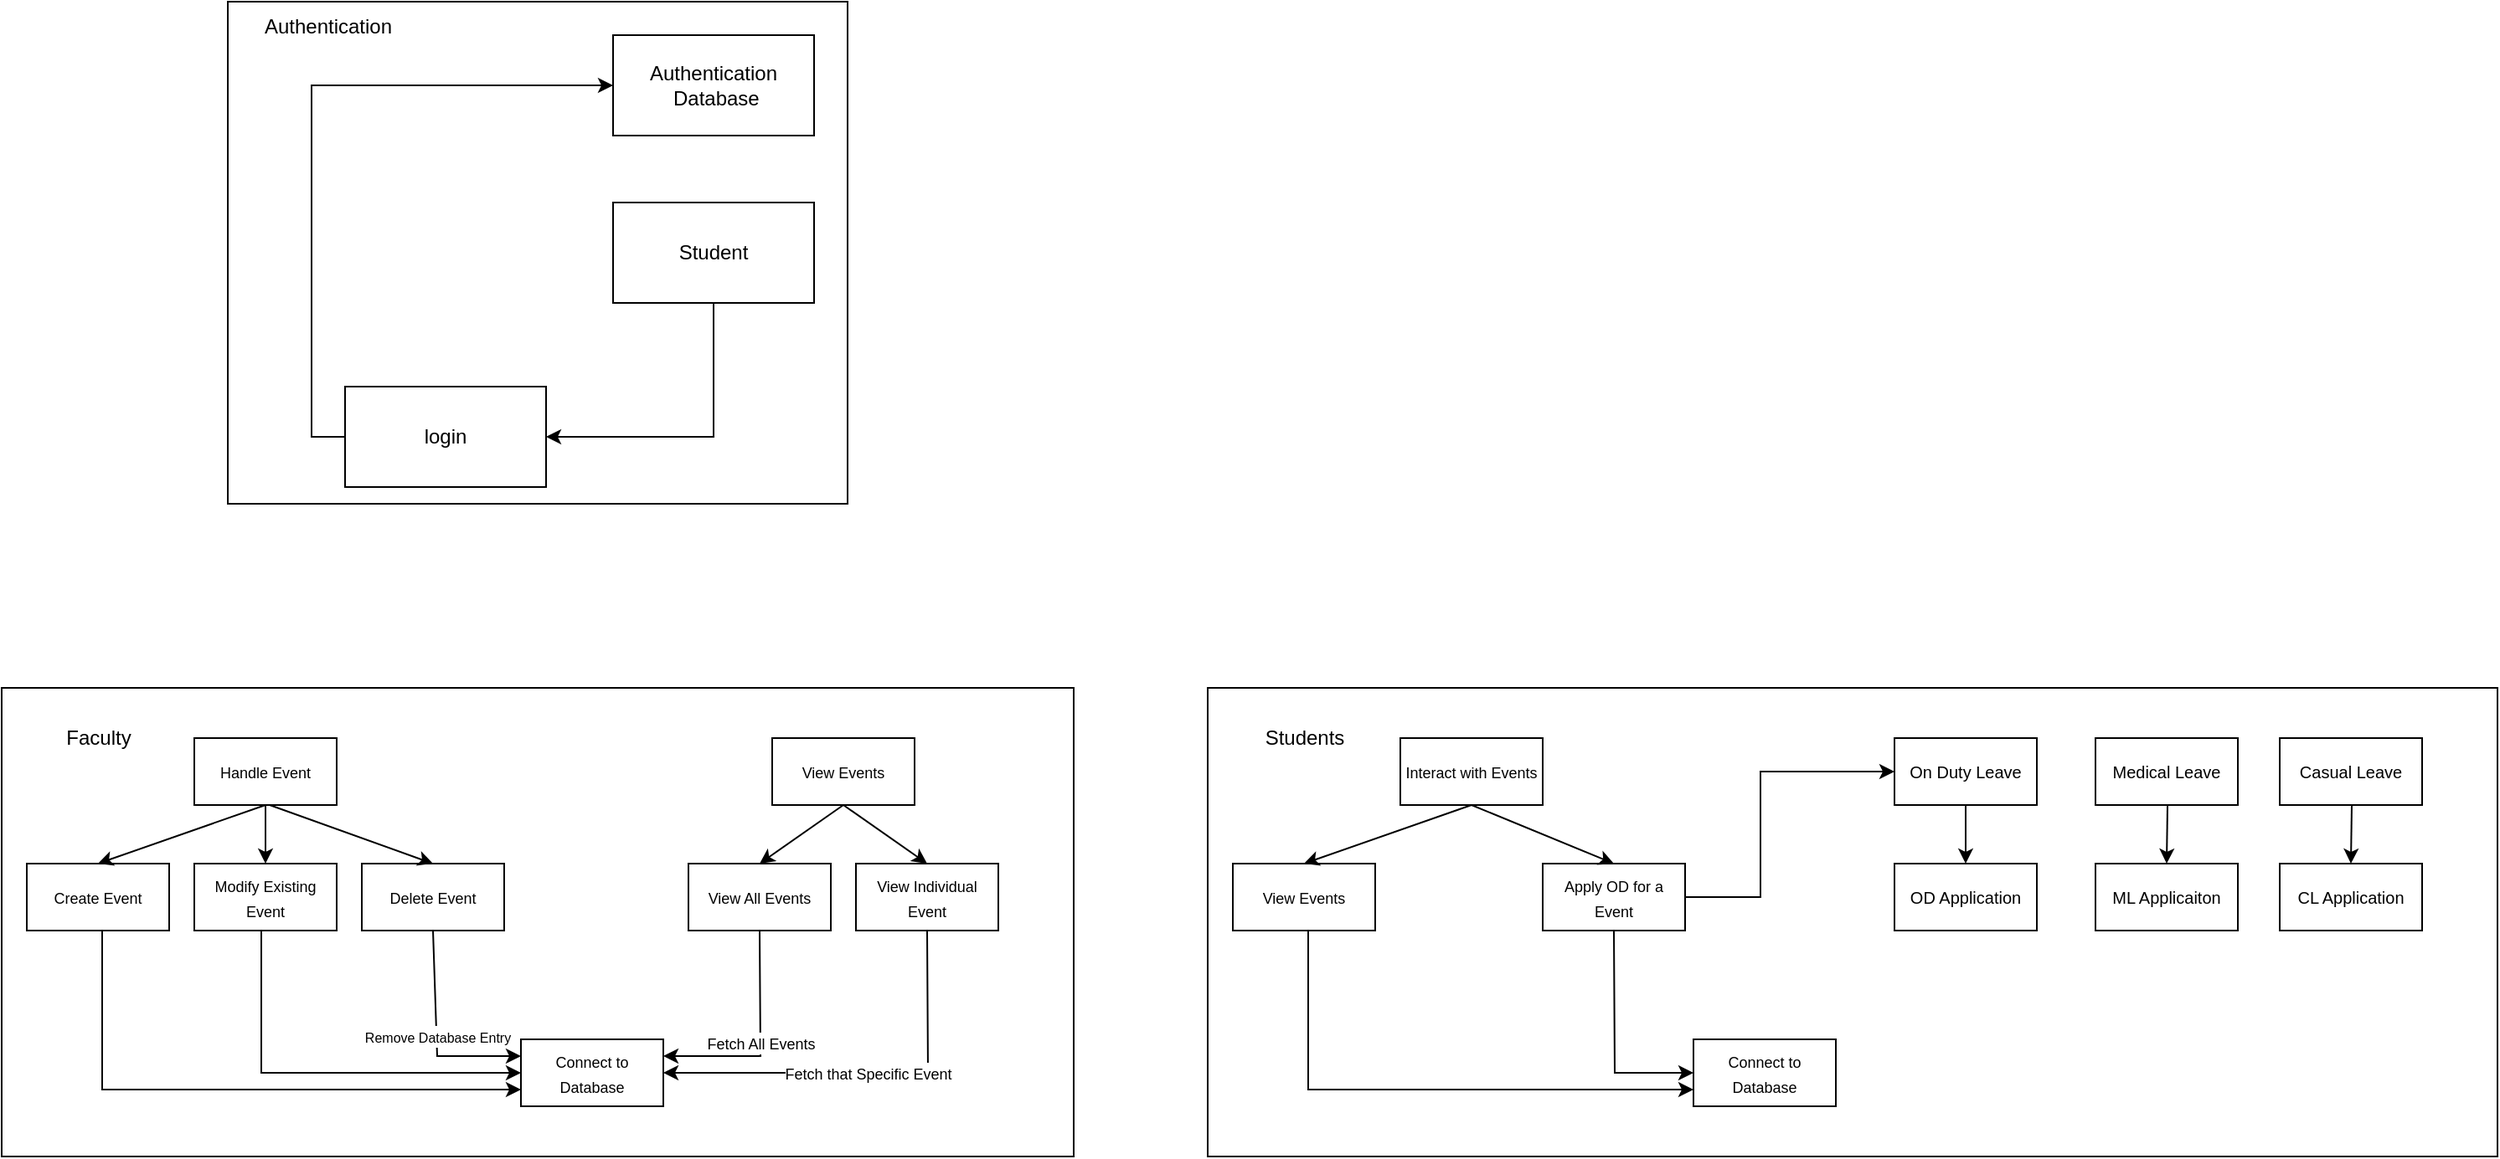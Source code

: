 <mxfile version="21.3.4" type="github">
  <diagram name="Page-1" id="e6GKfEfCSmbbXhmYiS7S">
    <mxGraphModel dx="875" dy="458" grid="1" gridSize="10" guides="1" tooltips="1" connect="1" arrows="1" fold="1" page="1" pageScale="1" pageWidth="850" pageHeight="1100" math="0" shadow="0">
      <root>
        <mxCell id="0" />
        <mxCell id="1" parent="0" />
        <mxCell id="_3qlMYkyY0_uglncItlu-45" value="" style="rounded=0;whiteSpace=wrap;html=1;" vertex="1" parent="1">
          <mxGeometry x="145" y="110" width="370" height="300" as="geometry" />
        </mxCell>
        <mxCell id="_3qlMYkyY0_uglncItlu-44" value="" style="rounded=0;whiteSpace=wrap;html=1;" vertex="1" parent="1">
          <mxGeometry x="10" y="520" width="640" height="280" as="geometry" />
        </mxCell>
        <mxCell id="_3qlMYkyY0_uglncItlu-1" value="Student" style="rounded=0;whiteSpace=wrap;html=1;" vertex="1" parent="1">
          <mxGeometry x="375" y="230" width="120" height="60" as="geometry" />
        </mxCell>
        <mxCell id="_3qlMYkyY0_uglncItlu-2" value="Authentication&lt;br&gt;&amp;nbsp;Database&lt;br&gt;" style="rounded=0;whiteSpace=wrap;html=1;" vertex="1" parent="1">
          <mxGeometry x="375" y="130" width="120" height="60" as="geometry" />
        </mxCell>
        <mxCell id="_3qlMYkyY0_uglncItlu-8" style="edgeStyle=orthogonalEdgeStyle;rounded=0;orthogonalLoop=1;jettySize=auto;html=1;exitX=0;exitY=0.5;exitDx=0;exitDy=0;entryX=0;entryY=0.5;entryDx=0;entryDy=0;" edge="1" parent="1" source="_3qlMYkyY0_uglncItlu-3" target="_3qlMYkyY0_uglncItlu-2">
          <mxGeometry relative="1" as="geometry">
            <mxPoint x="165" y="150" as="targetPoint" />
          </mxGeometry>
        </mxCell>
        <mxCell id="_3qlMYkyY0_uglncItlu-3" value="login" style="rounded=0;whiteSpace=wrap;html=1;" vertex="1" parent="1">
          <mxGeometry x="215" y="340" width="120" height="60" as="geometry" />
        </mxCell>
        <mxCell id="_3qlMYkyY0_uglncItlu-5" value="" style="endArrow=classic;html=1;rounded=0;exitX=0.5;exitY=1;exitDx=0;exitDy=0;entryX=1;entryY=0.5;entryDx=0;entryDy=0;" edge="1" parent="1" source="_3qlMYkyY0_uglncItlu-1" target="_3qlMYkyY0_uglncItlu-3">
          <mxGeometry width="50" height="50" relative="1" as="geometry">
            <mxPoint x="425" y="380" as="sourcePoint" />
            <mxPoint x="475" y="330" as="targetPoint" />
            <Array as="points">
              <mxPoint x="435" y="370" />
            </Array>
          </mxGeometry>
        </mxCell>
        <mxCell id="_3qlMYkyY0_uglncItlu-10" value="Authentication" style="text;html=1;strokeColor=none;fillColor=none;align=center;verticalAlign=middle;whiteSpace=wrap;rounded=0;" vertex="1" parent="1">
          <mxGeometry x="175" y="110" width="60" height="30" as="geometry" />
        </mxCell>
        <mxCell id="_3qlMYkyY0_uglncItlu-12" value="&lt;font style=&quot;font-size: 9px;&quot;&gt;View Events&lt;/font&gt;" style="rounded=0;whiteSpace=wrap;html=1;" vertex="1" parent="1">
          <mxGeometry x="470" y="550" width="85" height="40" as="geometry" />
        </mxCell>
        <mxCell id="_3qlMYkyY0_uglncItlu-13" value="&lt;font style=&quot;font-size: 9px;&quot;&gt;View All Events&lt;/font&gt;" style="rounded=0;whiteSpace=wrap;html=1;" vertex="1" parent="1">
          <mxGeometry x="420" y="625" width="85" height="40" as="geometry" />
        </mxCell>
        <mxCell id="_3qlMYkyY0_uglncItlu-14" value="&lt;font style=&quot;font-size: 9px;&quot;&gt;View Individual Event&lt;/font&gt;" style="rounded=0;whiteSpace=wrap;html=1;" vertex="1" parent="1">
          <mxGeometry x="520" y="625" width="85" height="40" as="geometry" />
        </mxCell>
        <mxCell id="_3qlMYkyY0_uglncItlu-19" value="" style="endArrow=classic;html=1;rounded=0;exitX=0.5;exitY=1;exitDx=0;exitDy=0;entryX=0.5;entryY=0;entryDx=0;entryDy=0;" edge="1" parent="1" source="_3qlMYkyY0_uglncItlu-12" target="_3qlMYkyY0_uglncItlu-13">
          <mxGeometry width="50" height="50" relative="1" as="geometry">
            <mxPoint x="460" y="620" as="sourcePoint" />
            <mxPoint x="510" y="570" as="targetPoint" />
          </mxGeometry>
        </mxCell>
        <mxCell id="_3qlMYkyY0_uglncItlu-20" value="" style="endArrow=classic;html=1;rounded=0;exitX=0.5;exitY=1;exitDx=0;exitDy=0;entryX=0.5;entryY=0;entryDx=0;entryDy=0;" edge="1" parent="1" source="_3qlMYkyY0_uglncItlu-12" target="_3qlMYkyY0_uglncItlu-14">
          <mxGeometry width="50" height="50" relative="1" as="geometry">
            <mxPoint x="523" y="600" as="sourcePoint" />
            <mxPoint x="473" y="635" as="targetPoint" />
          </mxGeometry>
        </mxCell>
        <mxCell id="_3qlMYkyY0_uglncItlu-22" value="&lt;font style=&quot;font-size: 9px;&quot;&gt;Connect to Database&lt;/font&gt;" style="rounded=0;whiteSpace=wrap;html=1;" vertex="1" parent="1">
          <mxGeometry x="320" y="730" width="85" height="40" as="geometry" />
        </mxCell>
        <mxCell id="_3qlMYkyY0_uglncItlu-24" value="&lt;font style=&quot;font-size: 9px;&quot;&gt;Handle Event&lt;/font&gt;" style="rounded=0;whiteSpace=wrap;html=1;" vertex="1" parent="1">
          <mxGeometry x="125" y="550" width="85" height="40" as="geometry" />
        </mxCell>
        <mxCell id="_3qlMYkyY0_uglncItlu-25" value="&lt;font style=&quot;font-size: 9px;&quot;&gt;Create Event&lt;/font&gt;" style="rounded=0;whiteSpace=wrap;html=1;" vertex="1" parent="1">
          <mxGeometry x="25" y="625" width="85" height="40" as="geometry" />
        </mxCell>
        <mxCell id="_3qlMYkyY0_uglncItlu-26" value="&lt;font style=&quot;font-size: 9px;&quot;&gt;Modify Existing Event&lt;/font&gt;" style="rounded=0;whiteSpace=wrap;html=1;" vertex="1" parent="1">
          <mxGeometry x="125" y="625" width="85" height="40" as="geometry" />
        </mxCell>
        <mxCell id="_3qlMYkyY0_uglncItlu-27" value="" style="endArrow=classic;html=1;rounded=0;exitX=0.5;exitY=1;exitDx=0;exitDy=0;entryX=0.5;entryY=0;entryDx=0;entryDy=0;" edge="1" parent="1" source="_3qlMYkyY0_uglncItlu-24" target="_3qlMYkyY0_uglncItlu-25">
          <mxGeometry width="50" height="50" relative="1" as="geometry">
            <mxPoint x="65" y="620" as="sourcePoint" />
            <mxPoint x="115" y="570" as="targetPoint" />
          </mxGeometry>
        </mxCell>
        <mxCell id="_3qlMYkyY0_uglncItlu-28" value="" style="endArrow=classic;html=1;rounded=0;exitX=0.5;exitY=1;exitDx=0;exitDy=0;entryX=0.5;entryY=0;entryDx=0;entryDy=0;" edge="1" parent="1" source="_3qlMYkyY0_uglncItlu-24" target="_3qlMYkyY0_uglncItlu-26">
          <mxGeometry width="50" height="50" relative="1" as="geometry">
            <mxPoint x="128" y="600" as="sourcePoint" />
            <mxPoint x="78" y="635" as="targetPoint" />
          </mxGeometry>
        </mxCell>
        <mxCell id="_3qlMYkyY0_uglncItlu-29" value="&lt;font style=&quot;font-size: 9px;&quot;&gt;Delete Event&lt;/font&gt;" style="rounded=0;whiteSpace=wrap;html=1;" vertex="1" parent="1">
          <mxGeometry x="225" y="625" width="85" height="40" as="geometry" />
        </mxCell>
        <mxCell id="_3qlMYkyY0_uglncItlu-30" value="" style="endArrow=classic;html=1;rounded=0;entryX=0.5;entryY=0;entryDx=0;entryDy=0;" edge="1" parent="1" target="_3qlMYkyY0_uglncItlu-29">
          <mxGeometry width="50" height="50" relative="1" as="geometry">
            <mxPoint x="170" y="590" as="sourcePoint" />
            <mxPoint x="178" y="635" as="targetPoint" />
          </mxGeometry>
        </mxCell>
        <mxCell id="_3qlMYkyY0_uglncItlu-31" value="" style="endArrow=classic;html=1;rounded=0;exitX=0.5;exitY=1;exitDx=0;exitDy=0;entryX=0;entryY=0.5;entryDx=0;entryDy=0;" edge="1" parent="1" target="_3qlMYkyY0_uglncItlu-22">
          <mxGeometry width="50" height="50" relative="1" as="geometry">
            <mxPoint x="165" y="665" as="sourcePoint" />
            <mxPoint x="60" y="750" as="targetPoint" />
            <Array as="points">
              <mxPoint x="165" y="750" />
            </Array>
          </mxGeometry>
        </mxCell>
        <mxCell id="_3qlMYkyY0_uglncItlu-32" value="" style="endArrow=classic;html=1;rounded=0;exitX=0.5;exitY=1;exitDx=0;exitDy=0;entryX=0;entryY=0.75;entryDx=0;entryDy=0;" edge="1" parent="1" target="_3qlMYkyY0_uglncItlu-22">
          <mxGeometry width="50" height="50" relative="1" as="geometry">
            <mxPoint x="70" y="665" as="sourcePoint" />
            <mxPoint x="178" y="750" as="targetPoint" />
            <Array as="points">
              <mxPoint x="70" y="760" />
            </Array>
          </mxGeometry>
        </mxCell>
        <mxCell id="_3qlMYkyY0_uglncItlu-38" value="" style="endArrow=classic;html=1;rounded=0;entryX=1;entryY=0.25;entryDx=0;entryDy=0;exitX=0.5;exitY=1;exitDx=0;exitDy=0;" edge="1" parent="1" source="_3qlMYkyY0_uglncItlu-13" target="_3qlMYkyY0_uglncItlu-22">
          <mxGeometry relative="1" as="geometry">
            <mxPoint x="320" y="550" as="sourcePoint" />
            <mxPoint x="420" y="550" as="targetPoint" />
            <Array as="points">
              <mxPoint x="463" y="740" />
            </Array>
          </mxGeometry>
        </mxCell>
        <mxCell id="_3qlMYkyY0_uglncItlu-39" value="&lt;font style=&quot;font-size: 9px;&quot;&gt;Fetch All Events&lt;/font&gt;" style="edgeLabel;resizable=0;html=1;align=center;verticalAlign=middle;" connectable="0" vertex="1" parent="_3qlMYkyY0_uglncItlu-38">
          <mxGeometry relative="1" as="geometry" />
        </mxCell>
        <mxCell id="_3qlMYkyY0_uglncItlu-40" value="" style="endArrow=classic;html=1;rounded=0;entryX=1;entryY=0.5;entryDx=0;entryDy=0;exitX=0.5;exitY=1;exitDx=0;exitDy=0;" edge="1" parent="1" source="_3qlMYkyY0_uglncItlu-14" target="_3qlMYkyY0_uglncItlu-22">
          <mxGeometry relative="1" as="geometry">
            <mxPoint x="558" y="675" as="sourcePoint" />
            <mxPoint x="500" y="750" as="targetPoint" />
            <Array as="points">
              <mxPoint x="563" y="750" />
            </Array>
          </mxGeometry>
        </mxCell>
        <mxCell id="_3qlMYkyY0_uglncItlu-41" value="&lt;font style=&quot;font-size: 9px;&quot;&gt;Fetch that Specific Event&lt;/font&gt;" style="edgeLabel;resizable=0;html=1;align=center;verticalAlign=middle;" connectable="0" vertex="1" parent="_3qlMYkyY0_uglncItlu-40">
          <mxGeometry relative="1" as="geometry" />
        </mxCell>
        <mxCell id="_3qlMYkyY0_uglncItlu-42" value="" style="endArrow=classic;html=1;rounded=0;exitX=0.5;exitY=1;exitDx=0;exitDy=0;entryX=0;entryY=0.25;entryDx=0;entryDy=0;" edge="1" parent="1" source="_3qlMYkyY0_uglncItlu-29" target="_3qlMYkyY0_uglncItlu-22">
          <mxGeometry relative="1" as="geometry">
            <mxPoint x="320" y="550" as="sourcePoint" />
            <mxPoint x="420" y="550" as="targetPoint" />
            <Array as="points">
              <mxPoint x="270" y="740" />
            </Array>
          </mxGeometry>
        </mxCell>
        <mxCell id="_3qlMYkyY0_uglncItlu-43" value="&lt;font style=&quot;font-size: 8px;&quot;&gt;Remove Database Entry&lt;/font&gt;" style="edgeLabel;resizable=0;html=1;align=center;verticalAlign=middle;" connectable="0" vertex="1" parent="_3qlMYkyY0_uglncItlu-42">
          <mxGeometry relative="1" as="geometry" />
        </mxCell>
        <mxCell id="_3qlMYkyY0_uglncItlu-46" value="Faculty" style="text;html=1;strokeColor=none;fillColor=none;align=center;verticalAlign=middle;whiteSpace=wrap;rounded=0;" vertex="1" parent="1">
          <mxGeometry x="37.5" y="535" width="60" height="30" as="geometry" />
        </mxCell>
        <mxCell id="_3qlMYkyY0_uglncItlu-70" value="" style="rounded=0;whiteSpace=wrap;html=1;" vertex="1" parent="1">
          <mxGeometry x="730" y="520" width="770" height="280" as="geometry" />
        </mxCell>
        <mxCell id="_3qlMYkyY0_uglncItlu-71" value="&lt;font size=&quot;1&quot;&gt;Medical Leave&lt;/font&gt;" style="rounded=0;whiteSpace=wrap;html=1;" vertex="1" parent="1">
          <mxGeometry x="1260" y="550" width="85" height="40" as="geometry" />
        </mxCell>
        <mxCell id="_3qlMYkyY0_uglncItlu-76" value="&lt;font style=&quot;font-size: 9px;&quot;&gt;Connect to Database&lt;/font&gt;" style="rounded=0;whiteSpace=wrap;html=1;" vertex="1" parent="1">
          <mxGeometry x="1020" y="730" width="85" height="40" as="geometry" />
        </mxCell>
        <mxCell id="_3qlMYkyY0_uglncItlu-77" value="&lt;font style=&quot;font-size: 9px;&quot;&gt;Interact with Events&lt;/font&gt;" style="rounded=0;whiteSpace=wrap;html=1;" vertex="1" parent="1">
          <mxGeometry x="845" y="550" width="85" height="40" as="geometry" />
        </mxCell>
        <mxCell id="_3qlMYkyY0_uglncItlu-78" value="&lt;font style=&quot;font-size: 9px;&quot;&gt;View Events&lt;/font&gt;" style="rounded=0;whiteSpace=wrap;html=1;" vertex="1" parent="1">
          <mxGeometry x="745" y="625" width="85" height="40" as="geometry" />
        </mxCell>
        <mxCell id="_3qlMYkyY0_uglncItlu-79" value="&lt;font style=&quot;font-size: 9px;&quot;&gt;Apply OD for a Event&lt;/font&gt;" style="rounded=0;whiteSpace=wrap;html=1;" vertex="1" parent="1">
          <mxGeometry x="930" y="625" width="85" height="40" as="geometry" />
        </mxCell>
        <mxCell id="_3qlMYkyY0_uglncItlu-80" value="" style="endArrow=classic;html=1;rounded=0;exitX=0.5;exitY=1;exitDx=0;exitDy=0;entryX=0.5;entryY=0;entryDx=0;entryDy=0;" edge="1" parent="1" source="_3qlMYkyY0_uglncItlu-77" target="_3qlMYkyY0_uglncItlu-78">
          <mxGeometry width="50" height="50" relative="1" as="geometry">
            <mxPoint x="785" y="620" as="sourcePoint" />
            <mxPoint x="835" y="570" as="targetPoint" />
          </mxGeometry>
        </mxCell>
        <mxCell id="_3qlMYkyY0_uglncItlu-81" value="" style="endArrow=classic;html=1;rounded=0;exitX=0.5;exitY=1;exitDx=0;exitDy=0;entryX=0.5;entryY=0;entryDx=0;entryDy=0;" edge="1" parent="1" source="_3qlMYkyY0_uglncItlu-77" target="_3qlMYkyY0_uglncItlu-79">
          <mxGeometry width="50" height="50" relative="1" as="geometry">
            <mxPoint x="848" y="600" as="sourcePoint" />
            <mxPoint x="798" y="635" as="targetPoint" />
          </mxGeometry>
        </mxCell>
        <mxCell id="_3qlMYkyY0_uglncItlu-84" value="" style="endArrow=classic;html=1;rounded=0;exitX=0.5;exitY=1;exitDx=0;exitDy=0;entryX=0;entryY=0.5;entryDx=0;entryDy=0;" edge="1" parent="1" target="_3qlMYkyY0_uglncItlu-76" source="_3qlMYkyY0_uglncItlu-79">
          <mxGeometry width="50" height="50" relative="1" as="geometry">
            <mxPoint x="885" y="665" as="sourcePoint" />
            <mxPoint x="780" y="750" as="targetPoint" />
            <Array as="points">
              <mxPoint x="973" y="750" />
            </Array>
          </mxGeometry>
        </mxCell>
        <mxCell id="_3qlMYkyY0_uglncItlu-85" value="" style="endArrow=classic;html=1;rounded=0;exitX=0.5;exitY=1;exitDx=0;exitDy=0;entryX=0;entryY=0.75;entryDx=0;entryDy=0;" edge="1" parent="1" target="_3qlMYkyY0_uglncItlu-76">
          <mxGeometry width="50" height="50" relative="1" as="geometry">
            <mxPoint x="790" y="665" as="sourcePoint" />
            <mxPoint x="898" y="750" as="targetPoint" />
            <Array as="points">
              <mxPoint x="790" y="760" />
            </Array>
          </mxGeometry>
        </mxCell>
        <mxCell id="_3qlMYkyY0_uglncItlu-92" value="Students" style="text;html=1;strokeColor=none;fillColor=none;align=center;verticalAlign=middle;whiteSpace=wrap;rounded=0;" vertex="1" parent="1">
          <mxGeometry x="757.5" y="535" width="60" height="30" as="geometry" />
        </mxCell>
        <mxCell id="_3qlMYkyY0_uglncItlu-93" value="&lt;font size=&quot;1&quot;&gt;On Duty Leave&lt;/font&gt;" style="rounded=0;whiteSpace=wrap;html=1;" vertex="1" parent="1">
          <mxGeometry x="1140" y="550" width="85" height="40" as="geometry" />
        </mxCell>
        <mxCell id="_3qlMYkyY0_uglncItlu-94" value="&lt;font size=&quot;1&quot;&gt;Casual Leave&lt;/font&gt;" style="rounded=0;whiteSpace=wrap;html=1;" vertex="1" parent="1">
          <mxGeometry x="1370" y="550" width="85" height="40" as="geometry" />
        </mxCell>
        <mxCell id="_3qlMYkyY0_uglncItlu-95" value="" style="endArrow=classic;html=1;rounded=0;exitX=1;exitY=0.5;exitDx=0;exitDy=0;entryX=0;entryY=0.5;entryDx=0;entryDy=0;" edge="1" parent="1" source="_3qlMYkyY0_uglncItlu-79" target="_3qlMYkyY0_uglncItlu-93">
          <mxGeometry width="50" height="50" relative="1" as="geometry">
            <mxPoint x="983" y="675" as="sourcePoint" />
            <mxPoint x="1030" y="760" as="targetPoint" />
            <Array as="points">
              <mxPoint x="1060" y="645" />
              <mxPoint x="1060" y="570" />
            </Array>
          </mxGeometry>
        </mxCell>
        <mxCell id="_3qlMYkyY0_uglncItlu-96" value="&lt;font size=&quot;1&quot;&gt;OD Application&lt;/font&gt;" style="rounded=0;whiteSpace=wrap;html=1;" vertex="1" parent="1">
          <mxGeometry x="1140" y="625" width="85" height="40" as="geometry" />
        </mxCell>
        <mxCell id="_3qlMYkyY0_uglncItlu-97" value="" style="endArrow=classic;html=1;rounded=0;exitX=0.5;exitY=1;exitDx=0;exitDy=0;entryX=0.5;entryY=0;entryDx=0;entryDy=0;" edge="1" parent="1" source="_3qlMYkyY0_uglncItlu-93" target="_3qlMYkyY0_uglncItlu-96">
          <mxGeometry width="50" height="50" relative="1" as="geometry">
            <mxPoint x="898" y="600" as="sourcePoint" />
            <mxPoint x="983" y="635" as="targetPoint" />
          </mxGeometry>
        </mxCell>
        <mxCell id="_3qlMYkyY0_uglncItlu-98" value="&lt;font size=&quot;1&quot;&gt;ML Applicaiton&lt;/font&gt;" style="rounded=0;whiteSpace=wrap;html=1;" vertex="1" parent="1">
          <mxGeometry x="1260" y="625" width="85" height="40" as="geometry" />
        </mxCell>
        <mxCell id="_3qlMYkyY0_uglncItlu-99" value="" style="endArrow=classic;html=1;rounded=0;exitX=0.5;exitY=1;exitDx=0;exitDy=0;entryX=0.5;entryY=0;entryDx=0;entryDy=0;" edge="1" parent="1" target="_3qlMYkyY0_uglncItlu-98">
          <mxGeometry width="50" height="50" relative="1" as="geometry">
            <mxPoint x="1303" y="590" as="sourcePoint" />
            <mxPoint x="1103" y="635" as="targetPoint" />
          </mxGeometry>
        </mxCell>
        <mxCell id="_3qlMYkyY0_uglncItlu-100" value="&lt;font size=&quot;1&quot;&gt;CL Application&lt;/font&gt;" style="rounded=0;whiteSpace=wrap;html=1;" vertex="1" parent="1">
          <mxGeometry x="1370" y="625" width="85" height="40" as="geometry" />
        </mxCell>
        <mxCell id="_3qlMYkyY0_uglncItlu-101" value="" style="endArrow=classic;html=1;rounded=0;exitX=0.5;exitY=1;exitDx=0;exitDy=0;entryX=0.5;entryY=0;entryDx=0;entryDy=0;" edge="1" parent="1" target="_3qlMYkyY0_uglncItlu-100">
          <mxGeometry width="50" height="50" relative="1" as="geometry">
            <mxPoint x="1413" y="590" as="sourcePoint" />
            <mxPoint x="1213" y="635" as="targetPoint" />
          </mxGeometry>
        </mxCell>
      </root>
    </mxGraphModel>
  </diagram>
</mxfile>
